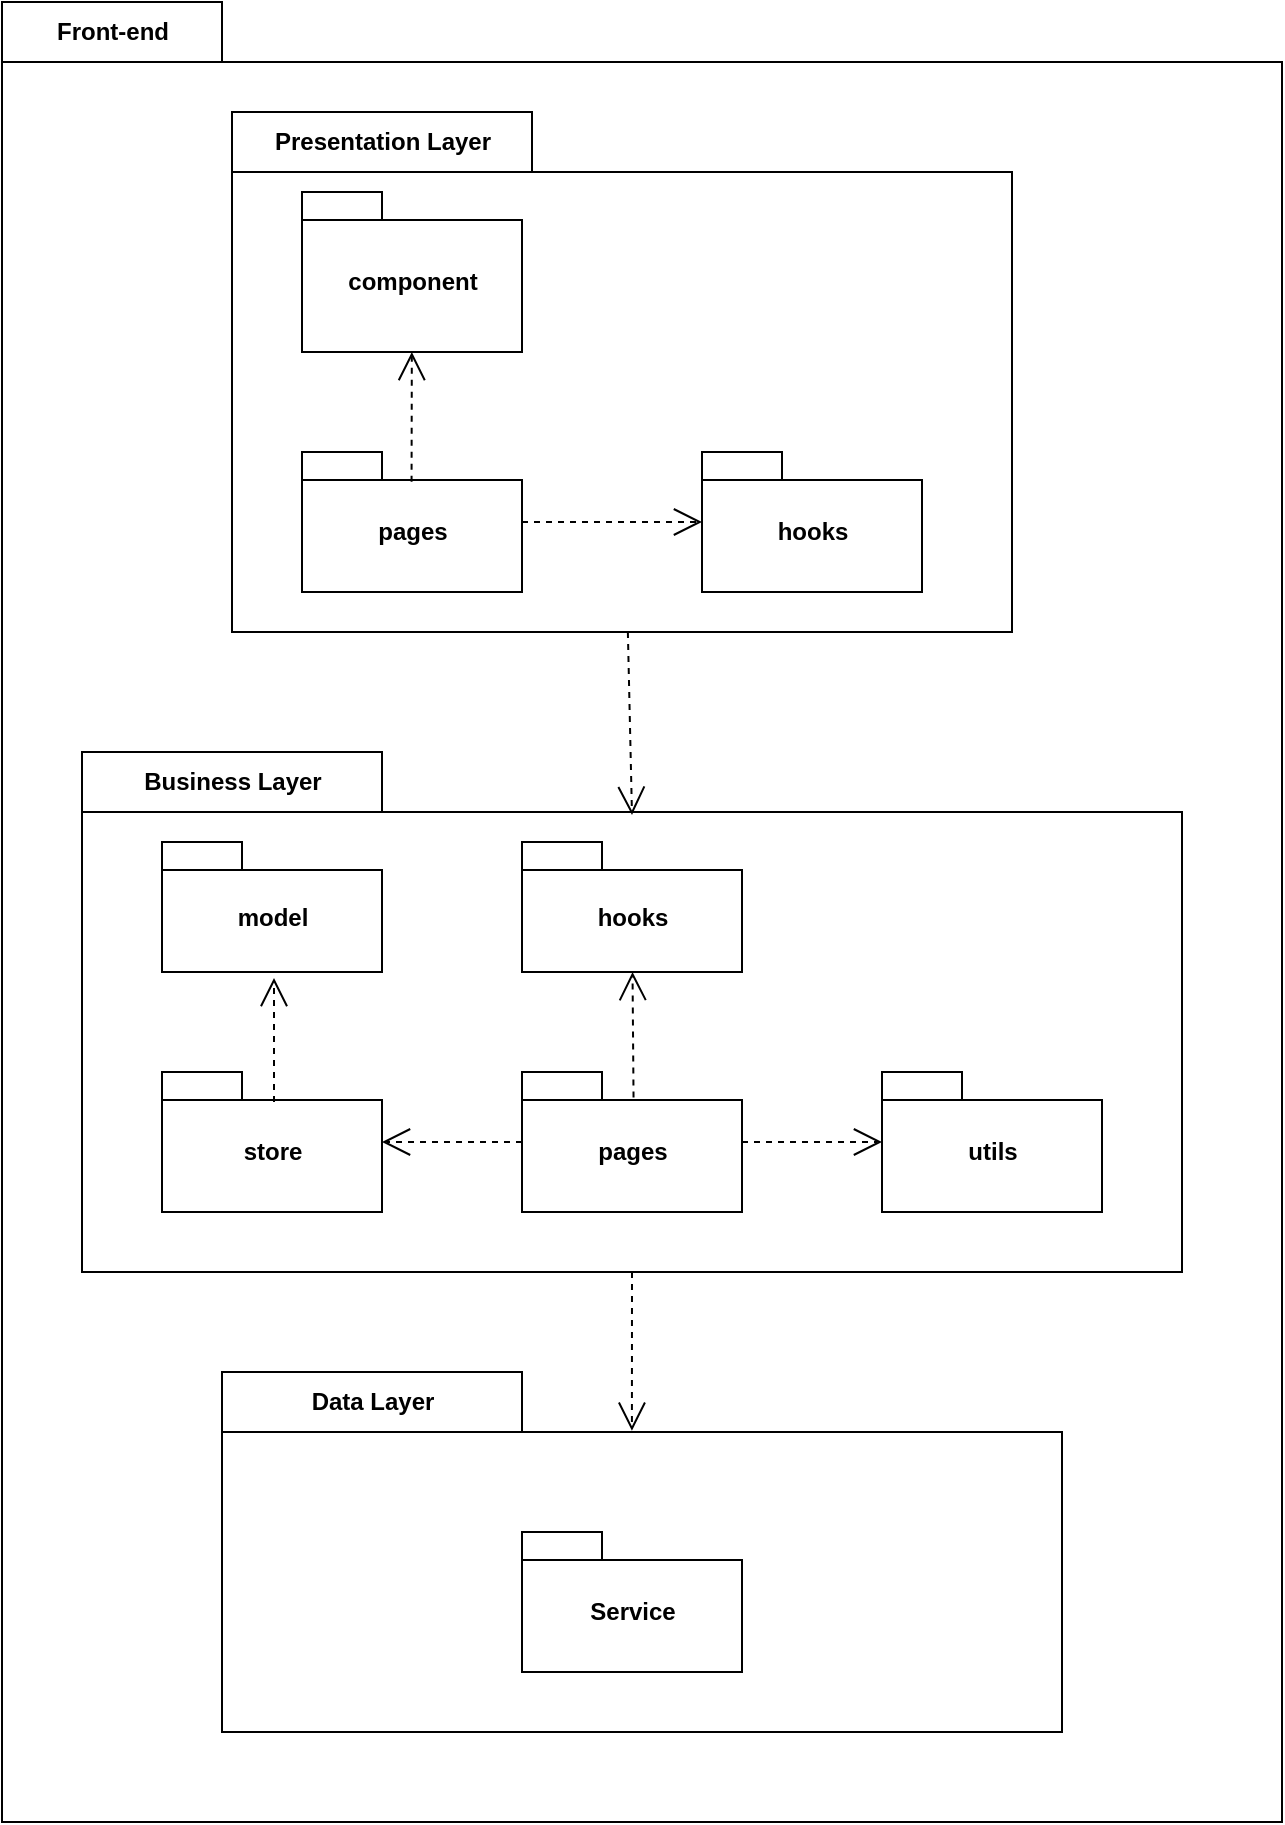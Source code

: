 <mxfile version="13.9.9" type="device" pages="2"><diagram id="-PCxRa17P36NyZ4PpZUF" name="FE-PackageDiagram"><mxGraphModel dx="1024" dy="592" grid="1" gridSize="10" guides="1" tooltips="1" connect="1" arrows="1" fold="1" page="1" pageScale="1" pageWidth="700" pageHeight="1000" math="0" shadow="0"><root><mxCell id="0"/><mxCell id="1" parent="0"/><mxCell id="bhqViW5JCIIWfey7v6Be-7" value="Front-end" style="shape=folder;fontStyle=1;tabWidth=110;tabHeight=30;tabPosition=left;html=1;boundedLbl=1;labelInHeader=1;" parent="1" vertex="1"><mxGeometry x="50" y="45" width="640" height="910" as="geometry"/></mxCell><mxCell id="bhqViW5JCIIWfey7v6Be-9" value="Presentation Layer" style="shape=folder;fontStyle=1;tabWidth=150;tabHeight=30;tabPosition=left;html=1;boundedLbl=1;labelInHeader=1;" parent="1" vertex="1"><mxGeometry x="165" y="100" width="390" height="260" as="geometry"/></mxCell><mxCell id="bhqViW5JCIIWfey7v6Be-11" value="pages" style="shape=folder;fontStyle=1;spacingTop=10;tabWidth=40;tabHeight=14;tabPosition=left;html=1;" parent="1" vertex="1"><mxGeometry x="200" y="270" width="110" height="70" as="geometry"/></mxCell><mxCell id="bhqViW5JCIIWfey7v6Be-17" value="hooks" style="shape=folder;fontStyle=1;spacingTop=10;tabWidth=40;tabHeight=14;tabPosition=left;html=1;" parent="1" vertex="1"><mxGeometry x="400" y="270" width="110" height="70" as="geometry"/></mxCell><mxCell id="bhqViW5JCIIWfey7v6Be-18" value="component" style="shape=folder;fontStyle=1;spacingTop=10;tabWidth=40;tabHeight=14;tabPosition=left;html=1;" parent="1" vertex="1"><mxGeometry x="200" y="140" width="110" height="80" as="geometry"/></mxCell><mxCell id="bhqViW5JCIIWfey7v6Be-25" value="" style="edgeStyle=none;html=1;endArrow=open;endSize=12;dashed=1;verticalAlign=bottom;" parent="1" source="bhqViW5JCIIWfey7v6Be-11" target="bhqViW5JCIIWfey7v6Be-17" edge="1"><mxGeometry width="160" relative="1" as="geometry"><mxPoint x="270" y="360" as="sourcePoint"/><mxPoint x="430" y="360" as="targetPoint"/></mxGeometry></mxCell><mxCell id="bhqViW5JCIIWfey7v6Be-26" value="" style="edgeStyle=none;html=1;endArrow=open;endSize=12;dashed=1;verticalAlign=bottom;exitX=0.498;exitY=0.213;exitDx=0;exitDy=0;exitPerimeter=0;" parent="1" source="bhqViW5JCIIWfey7v6Be-11" target="bhqViW5JCIIWfey7v6Be-18" edge="1"><mxGeometry width="160" relative="1" as="geometry"><mxPoint x="300" y="310" as="sourcePoint"/><mxPoint x="410" y="310" as="targetPoint"/></mxGeometry></mxCell><mxCell id="bhqViW5JCIIWfey7v6Be-27" value="Business Layer" style="shape=folder;fontStyle=1;tabWidth=150;tabHeight=30;tabPosition=left;html=1;boundedLbl=1;labelInHeader=1;" parent="1" vertex="1"><mxGeometry x="90" y="420" width="550" height="260" as="geometry"/></mxCell><mxCell id="bhqViW5JCIIWfey7v6Be-28" value="pages" style="shape=folder;fontStyle=1;spacingTop=10;tabWidth=40;tabHeight=14;tabPosition=left;html=1;" parent="1" vertex="1"><mxGeometry x="310" y="580" width="110" height="70" as="geometry"/></mxCell><mxCell id="bhqViW5JCIIWfey7v6Be-29" value="utils" style="shape=folder;fontStyle=1;spacingTop=10;tabWidth=40;tabHeight=14;tabPosition=left;html=1;" parent="1" vertex="1"><mxGeometry x="490" y="580" width="110" height="70" as="geometry"/></mxCell><mxCell id="bhqViW5JCIIWfey7v6Be-30" value="store" style="shape=folder;fontStyle=1;spacingTop=10;tabWidth=40;tabHeight=14;tabPosition=left;html=1;" parent="1" vertex="1"><mxGeometry x="130" y="580" width="110" height="70" as="geometry"/></mxCell><mxCell id="bhqViW5JCIIWfey7v6Be-31" value="hooks" style="shape=folder;fontStyle=1;spacingTop=10;tabWidth=40;tabHeight=14;tabPosition=left;html=1;" parent="1" vertex="1"><mxGeometry x="310" y="465" width="110" height="65" as="geometry"/></mxCell><mxCell id="bhqViW5JCIIWfey7v6Be-32" value="" style="edgeStyle=none;html=1;endArrow=open;endSize=12;dashed=1;verticalAlign=bottom;exitX=0.507;exitY=0.182;exitDx=0;exitDy=0;exitPerimeter=0;" parent="1" source="bhqViW5JCIIWfey7v6Be-28" target="bhqViW5JCIIWfey7v6Be-31" edge="1"><mxGeometry width="160" relative="1" as="geometry"><mxPoint x="275" y="280" as="sourcePoint"/><mxPoint x="275" y="230" as="targetPoint"/></mxGeometry></mxCell><mxCell id="bhqViW5JCIIWfey7v6Be-33" value="" style="edgeStyle=none;html=1;endArrow=open;endSize=12;dashed=1;verticalAlign=bottom;" parent="1" source="bhqViW5JCIIWfey7v6Be-28" target="bhqViW5JCIIWfey7v6Be-30" edge="1"><mxGeometry width="160" relative="1" as="geometry"><mxPoint x="285" y="290" as="sourcePoint"/><mxPoint x="285" y="240" as="targetPoint"/></mxGeometry></mxCell><mxCell id="bhqViW5JCIIWfey7v6Be-34" value="" style="edgeStyle=none;html=1;endArrow=open;endSize=12;dashed=1;verticalAlign=bottom;" parent="1" source="bhqViW5JCIIWfey7v6Be-28" target="bhqViW5JCIIWfey7v6Be-29" edge="1"><mxGeometry width="160" relative="1" as="geometry"><mxPoint x="295" y="300" as="sourcePoint"/><mxPoint x="295" y="250" as="targetPoint"/></mxGeometry></mxCell><mxCell id="bhqViW5JCIIWfey7v6Be-35" value="" style="edgeStyle=none;html=1;endArrow=open;endSize=12;dashed=1;verticalAlign=bottom;entryX=0.5;entryY=0.121;entryDx=0;entryDy=0;entryPerimeter=0;" parent="1" source="bhqViW5JCIIWfey7v6Be-9" target="bhqViW5JCIIWfey7v6Be-27" edge="1"><mxGeometry width="160" relative="1" as="geometry"><mxPoint x="305" y="310" as="sourcePoint"/><mxPoint x="305" y="260" as="targetPoint"/></mxGeometry></mxCell><mxCell id="bhqViW5JCIIWfey7v6Be-36" value="Data Layer" style="shape=folder;fontStyle=1;tabWidth=150;tabHeight=30;tabPosition=left;html=1;boundedLbl=1;labelInHeader=1;" parent="1" vertex="1"><mxGeometry x="160" y="730" width="420" height="180" as="geometry"/></mxCell><mxCell id="bhqViW5JCIIWfey7v6Be-37" value="Service" style="shape=folder;fontStyle=1;spacingTop=10;tabWidth=40;tabHeight=14;tabPosition=left;html=1;" parent="1" vertex="1"><mxGeometry x="310" y="810" width="110" height="70" as="geometry"/></mxCell><mxCell id="bhqViW5JCIIWfey7v6Be-38" value="" style="edgeStyle=none;html=1;endArrow=open;endSize=12;dashed=1;verticalAlign=bottom;exitX=0.5;exitY=1;exitDx=0;exitDy=0;exitPerimeter=0;entryX=0.488;entryY=0.163;entryDx=0;entryDy=0;entryPerimeter=0;" parent="1" source="bhqViW5JCIIWfey7v6Be-27" target="bhqViW5JCIIWfey7v6Be-36" edge="1"><mxGeometry width="160" relative="1" as="geometry"><mxPoint x="375.77" y="602.74" as="sourcePoint"/><mxPoint x="375.263" y="540" as="targetPoint"/></mxGeometry></mxCell><mxCell id="eZ79q_csfQ3yP_kv6HOD-1" value="model" style="shape=folder;fontStyle=1;spacingTop=10;tabWidth=40;tabHeight=14;tabPosition=left;html=1;" parent="1" vertex="1"><mxGeometry x="130" y="465" width="110" height="65" as="geometry"/></mxCell><mxCell id="eZ79q_csfQ3yP_kv6HOD-2" value="" style="edgeStyle=none;html=1;endArrow=open;endSize=12;dashed=1;verticalAlign=bottom;" parent="1" edge="1"><mxGeometry width="160" relative="1" as="geometry"><mxPoint x="186" y="595" as="sourcePoint"/><mxPoint x="186" y="533" as="targetPoint"/></mxGeometry></mxCell></root></mxGraphModel></diagram><diagram id="Nkpq04Far-9DW0ETzlO9" name="BE-PackageDiagram"><mxGraphModel dx="1707" dy="987" grid="1" gridSize="10" guides="1" tooltips="1" connect="1" arrows="1" fold="1" page="1" pageScale="1" pageWidth="700" pageHeight="1000" math="0" shadow="0"><root><mxCell id="UBIKWEXUnSxVLP-bnihG-0"/><mxCell id="UBIKWEXUnSxVLP-bnihG-1" parent="UBIKWEXUnSxVLP-bnihG-0"/><mxCell id="g3kQHz9RYji2wtFsHQQa-0" value="Back-end" style="shape=folder;fontStyle=1;tabWidth=110;tabHeight=30;tabPosition=left;html=1;boundedLbl=1;labelInHeader=1;" vertex="1" parent="UBIKWEXUnSxVLP-bnihG-1"><mxGeometry x="70" y="40" width="620" height="720" as="geometry"/></mxCell><mxCell id="g3kQHz9RYji2wtFsHQQa-1" value="features" style="shape=folder;fontStyle=1;tabWidth=150;tabHeight=30;tabPosition=left;html=1;boundedLbl=1;labelInHeader=1;" vertex="1" parent="UBIKWEXUnSxVLP-bnihG-1"><mxGeometry x="117.5" y="90" width="535" height="260" as="geometry"/></mxCell><mxCell id="g3kQHz9RYji2wtFsHQQa-2" value="schemas" style="shape=folder;fontStyle=1;spacingTop=10;tabWidth=40;tabHeight=14;tabPosition=left;html=1;" vertex="1" parent="UBIKWEXUnSxVLP-bnihG-1"><mxGeometry x="152.5" y="260" width="110" height="70" as="geometry"/></mxCell><mxCell id="g3kQHz9RYji2wtFsHQQa-3" value="services" style="shape=folder;fontStyle=1;spacingTop=10;tabWidth=40;tabHeight=14;tabPosition=left;html=1;" vertex="1" parent="UBIKWEXUnSxVLP-bnihG-1"><mxGeometry x="352.5" y="260" width="110" height="70" as="geometry"/></mxCell><mxCell id="g3kQHz9RYji2wtFsHQQa-4" value="models" style="shape=folder;fontStyle=1;spacingTop=10;tabWidth=40;tabHeight=14;tabPosition=left;html=1;" vertex="1" parent="UBIKWEXUnSxVLP-bnihG-1"><mxGeometry x="152.5" y="130" width="110" height="80" as="geometry"/></mxCell><mxCell id="g3kQHz9RYji2wtFsHQQa-5" value="" style="edgeStyle=none;html=1;endArrow=open;endSize=12;dashed=1;verticalAlign=bottom;" edge="1" parent="UBIKWEXUnSxVLP-bnihG-1" source="g3kQHz9RYji2wtFsHQQa-2" target="g3kQHz9RYji2wtFsHQQa-3"><mxGeometry width="160" relative="1" as="geometry"><mxPoint x="222.5" y="350" as="sourcePoint"/><mxPoint x="382.5" y="350" as="targetPoint"/></mxGeometry></mxCell><mxCell id="g3kQHz9RYji2wtFsHQQa-7" value="common" style="shape=folder;fontStyle=1;tabWidth=150;tabHeight=30;tabPosition=left;html=1;boundedLbl=1;labelInHeader=1;" vertex="1" parent="UBIKWEXUnSxVLP-bnihG-1"><mxGeometry x="110" y="430" width="550" height="260" as="geometry"/></mxCell><mxCell id="g3kQHz9RYji2wtFsHQQa-15" value="" style="edgeStyle=none;html=1;endArrow=open;endSize=12;dashed=1;verticalAlign=bottom;entryX=0.5;entryY=0.121;entryDx=0;entryDy=0;entryPerimeter=0;" edge="1" parent="UBIKWEXUnSxVLP-bnihG-1" source="g3kQHz9RYji2wtFsHQQa-1" target="g3kQHz9RYji2wtFsHQQa-7"><mxGeometry width="160" relative="1" as="geometry"><mxPoint x="305" y="310" as="sourcePoint"/><mxPoint x="305" y="260" as="targetPoint"/></mxGeometry></mxCell><mxCell id="g3kQHz9RYji2wtFsHQQa-19" value="interceptor" style="shape=folder;fontStyle=1;spacingTop=10;tabWidth=40;tabHeight=14;tabPosition=left;html=1;" vertex="1" parent="UBIKWEXUnSxVLP-bnihG-1"><mxGeometry x="130" y="490" width="110" height="65" as="geometry"/></mxCell><mxCell id="g3kQHz9RYji2wtFsHQQa-21" value="pipes" style="shape=folder;fontStyle=1;spacingTop=10;tabWidth=40;tabHeight=14;tabPosition=left;html=1;" vertex="1" parent="UBIKWEXUnSxVLP-bnihG-1"><mxGeometry x="130" y="590" width="110" height="65" as="geometry"/></mxCell><mxCell id="g3kQHz9RYji2wtFsHQQa-22" value="gateways" style="shape=folder;fontStyle=1;spacingTop=10;tabWidth=40;tabHeight=14;tabPosition=left;html=1;" vertex="1" parent="UBIKWEXUnSxVLP-bnihG-1"><mxGeometry x="315" y="500" width="110" height="65" as="geometry"/></mxCell><mxCell id="g3kQHz9RYji2wtFsHQQa-23" value="controllers" style="shape=folder;fontStyle=1;spacingTop=10;tabWidth=40;tabHeight=14;tabPosition=left;html=1;" vertex="1" parent="UBIKWEXUnSxVLP-bnihG-1"><mxGeometry x="352.5" y="137.5" width="110" height="65" as="geometry"/></mxCell><mxCell id="g3kQHz9RYji2wtFsHQQa-24" value="modules" style="shape=folder;fontStyle=1;spacingTop=10;tabWidth=40;tabHeight=14;tabPosition=left;html=1;" vertex="1" parent="UBIKWEXUnSxVLP-bnihG-1"><mxGeometry x="532.5" y="137.5" width="110" height="65" as="geometry"/></mxCell><mxCell id="g3kQHz9RYji2wtFsHQQa-25" value="repositories" style="shape=folder;fontStyle=1;spacingTop=10;tabWidth=40;tabHeight=14;tabPosition=left;html=1;" vertex="1" parent="UBIKWEXUnSxVLP-bnihG-1"><mxGeometry x="532.5" y="260" width="110" height="70" as="geometry"/></mxCell><mxCell id="g3kQHz9RYji2wtFsHQQa-26" value="" style="edgeStyle=none;html=1;endArrow=open;endSize=12;dashed=1;verticalAlign=bottom;exitX=0.5;exitY=1;exitDx=0;exitDy=0;exitPerimeter=0;entryX=0.508;entryY=0.216;entryDx=0;entryDy=0;entryPerimeter=0;" edge="1" parent="UBIKWEXUnSxVLP-bnihG-1" source="g3kQHz9RYji2wtFsHQQa-23" target="g3kQHz9RYji2wtFsHQQa-3"><mxGeometry width="160" relative="1" as="geometry"><mxPoint x="272.5" y="305" as="sourcePoint"/><mxPoint x="362.5" y="305" as="targetPoint"/></mxGeometry></mxCell><mxCell id="g3kQHz9RYji2wtFsHQQa-27" value="" style="edgeStyle=none;html=1;endArrow=open;endSize=12;dashed=1;verticalAlign=bottom;exitX=0;exitY=0;exitDx=0;exitDy=39.5;exitPerimeter=0;entryX=0;entryY=0;entryDx=110;entryDy=47;entryPerimeter=0;" edge="1" parent="UBIKWEXUnSxVLP-bnihG-1" source="g3kQHz9RYji2wtFsHQQa-23" target="g3kQHz9RYji2wtFsHQQa-4"><mxGeometry width="160" relative="1" as="geometry"><mxPoint x="417.5" y="220" as="sourcePoint"/><mxPoint x="418.38" y="285.12" as="targetPoint"/></mxGeometry></mxCell><mxCell id="g3kQHz9RYji2wtFsHQQa-28" value="" style="edgeStyle=none;html=1;endArrow=open;endSize=12;dashed=1;verticalAlign=bottom;exitX=0;exitY=0;exitDx=0;exitDy=39.5;exitPerimeter=0;entryX=0;entryY=0;entryDx=110;entryDy=39.5;entryPerimeter=0;" edge="1" parent="UBIKWEXUnSxVLP-bnihG-1" source="g3kQHz9RYji2wtFsHQQa-24" target="g3kQHz9RYji2wtFsHQQa-23"><mxGeometry width="160" relative="1" as="geometry"><mxPoint x="362.5" y="187" as="sourcePoint"/><mxPoint x="272.5" y="187" as="targetPoint"/></mxGeometry></mxCell><mxCell id="g3kQHz9RYji2wtFsHQQa-29" value="" style="edgeStyle=none;html=1;endArrow=open;endSize=12;dashed=1;verticalAlign=bottom;exitX=0;exitY=0;exitDx=0;exitDy=42;exitPerimeter=0;entryX=0;entryY=0;entryDx=110;entryDy=42;entryPerimeter=0;" edge="1" parent="UBIKWEXUnSxVLP-bnihG-1" source="g3kQHz9RYji2wtFsHQQa-25" target="g3kQHz9RYji2wtFsHQQa-3"><mxGeometry width="160" relative="1" as="geometry"><mxPoint x="542.5" y="187" as="sourcePoint"/><mxPoint x="472.5" y="187" as="targetPoint"/></mxGeometry></mxCell><mxCell id="g3kQHz9RYji2wtFsHQQa-30" value="utils" style="shape=folder;fontStyle=1;spacingTop=10;tabWidth=40;tabHeight=14;tabPosition=left;html=1;" vertex="1" parent="UBIKWEXUnSxVLP-bnihG-1"><mxGeometry x="315" y="590" width="110" height="70" as="geometry"/></mxCell></root></mxGraphModel></diagram></mxfile>